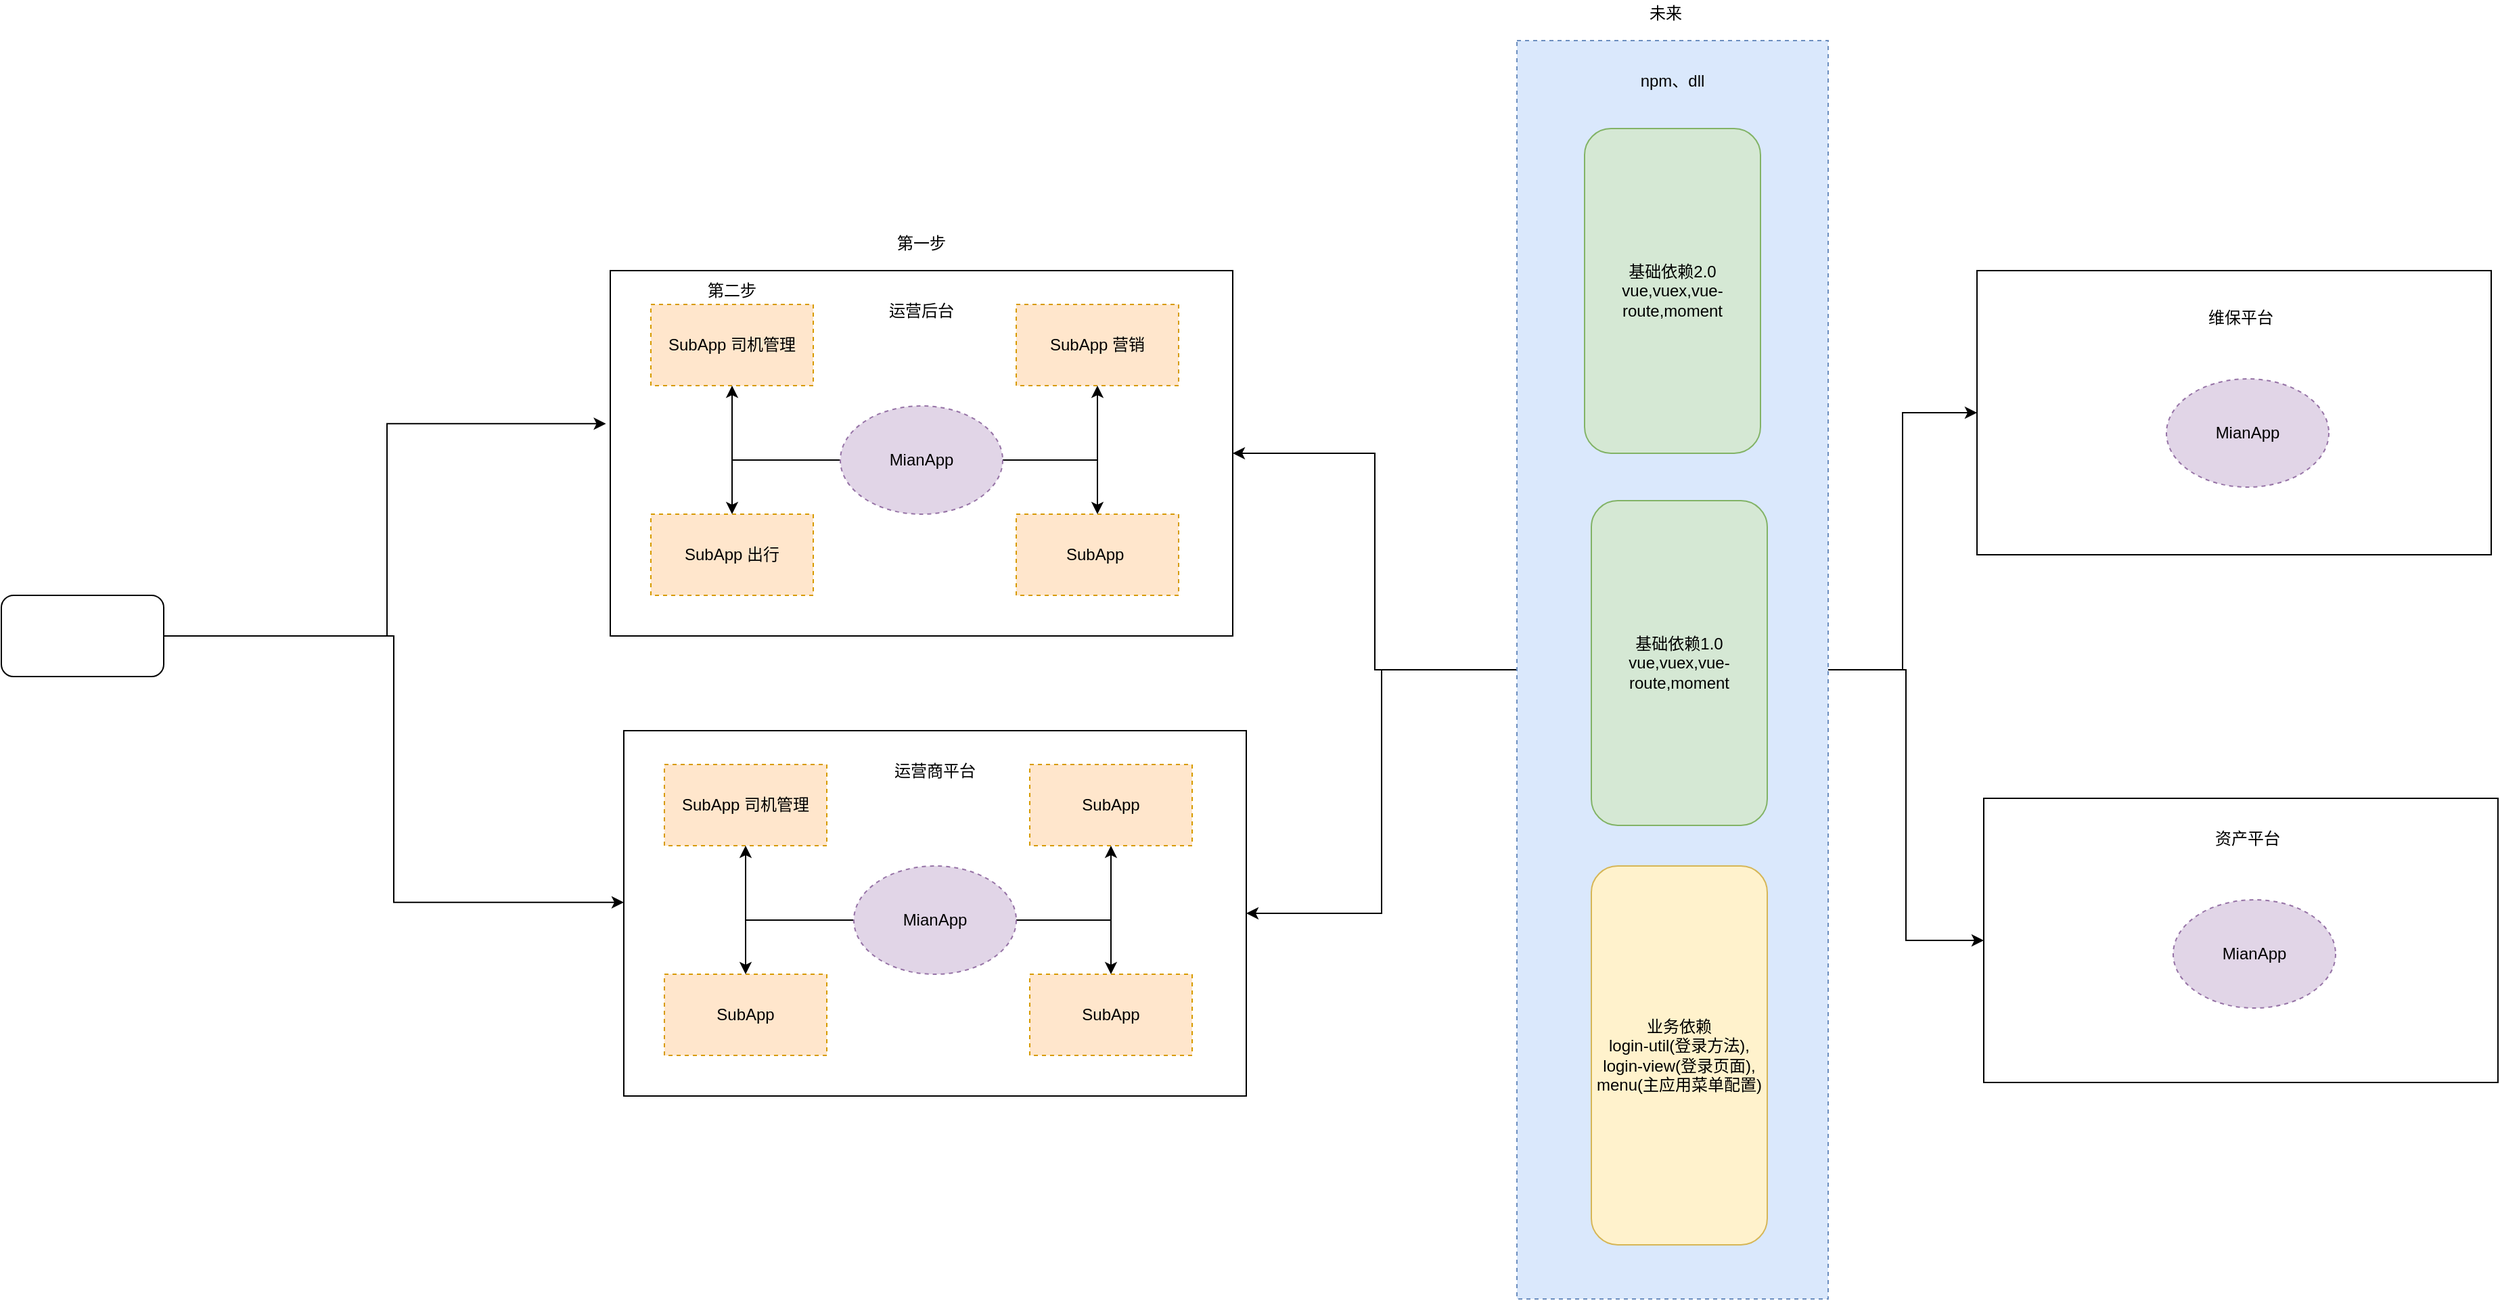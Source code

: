 <mxfile version="14.4.2" type="github">
  <diagram id="oVQuuiq1E-Ry_h9An2Pa" name="第 1 页">
    <mxGraphModel dx="2243" dy="762" grid="1" gridSize="10" guides="1" tooltips="1" connect="1" arrows="1" fold="1" page="1" pageScale="1" pageWidth="827" pageHeight="1169" math="0" shadow="0">
      <root>
        <mxCell id="0" />
        <mxCell id="1" parent="0" />
        <mxCell id="myJG3aS-q8uGBaLZNTOv-22" style="edgeStyle=orthogonalEdgeStyle;rounded=0;orthogonalLoop=1;jettySize=auto;html=1;" edge="1" parent="1" source="myJG3aS-q8uGBaLZNTOv-21" target="myJG3aS-q8uGBaLZNTOv-4">
          <mxGeometry relative="1" as="geometry" />
        </mxCell>
        <mxCell id="myJG3aS-q8uGBaLZNTOv-35" style="edgeStyle=orthogonalEdgeStyle;rounded=0;orthogonalLoop=1;jettySize=auto;html=1;entryX=1;entryY=0.5;entryDx=0;entryDy=0;" edge="1" parent="1" source="myJG3aS-q8uGBaLZNTOv-21" target="myJG3aS-q8uGBaLZNTOv-24">
          <mxGeometry relative="1" as="geometry" />
        </mxCell>
        <mxCell id="myJG3aS-q8uGBaLZNTOv-51" style="edgeStyle=orthogonalEdgeStyle;rounded=0;orthogonalLoop=1;jettySize=auto;html=1;" edge="1" parent="1" source="myJG3aS-q8uGBaLZNTOv-21" target="myJG3aS-q8uGBaLZNTOv-42">
          <mxGeometry relative="1" as="geometry" />
        </mxCell>
        <mxCell id="myJG3aS-q8uGBaLZNTOv-52" style="edgeStyle=orthogonalEdgeStyle;rounded=0;orthogonalLoop=1;jettySize=auto;html=1;" edge="1" parent="1" source="myJG3aS-q8uGBaLZNTOv-21" target="myJG3aS-q8uGBaLZNTOv-46">
          <mxGeometry relative="1" as="geometry" />
        </mxCell>
        <mxCell id="myJG3aS-q8uGBaLZNTOv-21" value="" style="rounded=0;whiteSpace=wrap;html=1;dashed=1;fillColor=#dae8fc;strokeColor=#6c8ebf;" vertex="1" parent="1">
          <mxGeometry x="470" y="60" width="230" height="930" as="geometry" />
        </mxCell>
        <mxCell id="myJG3aS-q8uGBaLZNTOv-1" value="基础依赖1.0&lt;br&gt;vue,vuex,vue-route,moment" style="rounded=1;whiteSpace=wrap;html=1;fillColor=#d5e8d4;strokeColor=#82b366;" vertex="1" parent="1">
          <mxGeometry x="525" y="400" width="130" height="240" as="geometry" />
        </mxCell>
        <mxCell id="myJG3aS-q8uGBaLZNTOv-2" value="业务依赖&lt;br&gt;login-util(登录方法), login-view(登录页面), menu(主应用菜单配置)" style="rounded=1;whiteSpace=wrap;html=1;fillColor=#fff2cc;strokeColor=#d6b656;" vertex="1" parent="1">
          <mxGeometry x="525" y="670" width="130" height="280" as="geometry" />
        </mxCell>
        <mxCell id="myJG3aS-q8uGBaLZNTOv-4" value="" style="rounded=1;whiteSpace=wrap;html=1;arcSize=0;" vertex="1" parent="1">
          <mxGeometry x="-200" y="230" width="460" height="270" as="geometry" />
        </mxCell>
        <mxCell id="myJG3aS-q8uGBaLZNTOv-5" value="SubApp 司机管理" style="rounded=0;whiteSpace=wrap;html=1;dashed=1;fillColor=#ffe6cc;strokeColor=#d79b00;" vertex="1" parent="1">
          <mxGeometry x="-170" y="255" width="120" height="60" as="geometry" />
        </mxCell>
        <mxCell id="myJG3aS-q8uGBaLZNTOv-6" value="SubApp 营销" style="rounded=0;whiteSpace=wrap;html=1;dashed=1;fillColor=#ffe6cc;strokeColor=#d79b00;" vertex="1" parent="1">
          <mxGeometry x="100" y="255" width="120" height="60" as="geometry" />
        </mxCell>
        <mxCell id="myJG3aS-q8uGBaLZNTOv-7" value="SubApp 出行" style="rounded=0;whiteSpace=wrap;html=1;dashed=1;fillColor=#ffe6cc;strokeColor=#d79b00;" vertex="1" parent="1">
          <mxGeometry x="-170" y="410" width="120" height="60" as="geometry" />
        </mxCell>
        <mxCell id="myJG3aS-q8uGBaLZNTOv-8" value="SubApp&amp;nbsp;" style="rounded=0;whiteSpace=wrap;html=1;dashed=1;fillColor=#ffe6cc;strokeColor=#d79b00;" vertex="1" parent="1">
          <mxGeometry x="100" y="410" width="120" height="60" as="geometry" />
        </mxCell>
        <mxCell id="myJG3aS-q8uGBaLZNTOv-17" style="edgeStyle=orthogonalEdgeStyle;rounded=0;orthogonalLoop=1;jettySize=auto;html=1;" edge="1" parent="1" source="myJG3aS-q8uGBaLZNTOv-16" target="myJG3aS-q8uGBaLZNTOv-6">
          <mxGeometry relative="1" as="geometry" />
        </mxCell>
        <mxCell id="myJG3aS-q8uGBaLZNTOv-18" style="edgeStyle=orthogonalEdgeStyle;rounded=0;orthogonalLoop=1;jettySize=auto;html=1;" edge="1" parent="1" source="myJG3aS-q8uGBaLZNTOv-16" target="myJG3aS-q8uGBaLZNTOv-5">
          <mxGeometry relative="1" as="geometry" />
        </mxCell>
        <mxCell id="myJG3aS-q8uGBaLZNTOv-19" style="edgeStyle=orthogonalEdgeStyle;rounded=0;orthogonalLoop=1;jettySize=auto;html=1;entryX=0.5;entryY=0;entryDx=0;entryDy=0;" edge="1" parent="1" source="myJG3aS-q8uGBaLZNTOv-16" target="myJG3aS-q8uGBaLZNTOv-8">
          <mxGeometry relative="1" as="geometry" />
        </mxCell>
        <mxCell id="myJG3aS-q8uGBaLZNTOv-20" style="edgeStyle=orthogonalEdgeStyle;rounded=0;orthogonalLoop=1;jettySize=auto;html=1;entryX=0.5;entryY=0;entryDx=0;entryDy=0;" edge="1" parent="1" source="myJG3aS-q8uGBaLZNTOv-16" target="myJG3aS-q8uGBaLZNTOv-7">
          <mxGeometry relative="1" as="geometry" />
        </mxCell>
        <mxCell id="myJG3aS-q8uGBaLZNTOv-16" value="MianApp" style="ellipse;whiteSpace=wrap;html=1;dashed=1;fillColor=#e1d5e7;strokeColor=#9673a6;" vertex="1" parent="1">
          <mxGeometry x="-30" y="330" width="120" height="80" as="geometry" />
        </mxCell>
        <mxCell id="myJG3aS-q8uGBaLZNTOv-23" value="运营后台" style="text;html=1;strokeColor=none;fillColor=none;align=center;verticalAlign=middle;whiteSpace=wrap;rounded=0;dashed=1;" vertex="1" parent="1">
          <mxGeometry x="-10" y="250" width="80" height="20" as="geometry" />
        </mxCell>
        <mxCell id="myJG3aS-q8uGBaLZNTOv-24" value="" style="rounded=1;whiteSpace=wrap;html=1;arcSize=0;" vertex="1" parent="1">
          <mxGeometry x="-190" y="570" width="460" height="270" as="geometry" />
        </mxCell>
        <mxCell id="myJG3aS-q8uGBaLZNTOv-25" value="SubApp 司机管理" style="rounded=0;whiteSpace=wrap;html=1;dashed=1;fillColor=#ffe6cc;strokeColor=#d79b00;" vertex="1" parent="1">
          <mxGeometry x="-160" y="595" width="120" height="60" as="geometry" />
        </mxCell>
        <mxCell id="myJG3aS-q8uGBaLZNTOv-26" value="SubApp" style="rounded=0;whiteSpace=wrap;html=1;dashed=1;fillColor=#ffe6cc;strokeColor=#d79b00;" vertex="1" parent="1">
          <mxGeometry x="110" y="595" width="120" height="60" as="geometry" />
        </mxCell>
        <mxCell id="myJG3aS-q8uGBaLZNTOv-27" value="SubApp" style="rounded=0;whiteSpace=wrap;html=1;dashed=1;fillColor=#ffe6cc;strokeColor=#d79b00;" vertex="1" parent="1">
          <mxGeometry x="-160" y="750" width="120" height="60" as="geometry" />
        </mxCell>
        <mxCell id="myJG3aS-q8uGBaLZNTOv-28" value="SubApp" style="rounded=0;whiteSpace=wrap;html=1;dashed=1;fillColor=#ffe6cc;strokeColor=#d79b00;" vertex="1" parent="1">
          <mxGeometry x="110" y="750" width="120" height="60" as="geometry" />
        </mxCell>
        <mxCell id="myJG3aS-q8uGBaLZNTOv-29" style="edgeStyle=orthogonalEdgeStyle;rounded=0;orthogonalLoop=1;jettySize=auto;html=1;" edge="1" parent="1" source="myJG3aS-q8uGBaLZNTOv-33" target="myJG3aS-q8uGBaLZNTOv-26">
          <mxGeometry relative="1" as="geometry" />
        </mxCell>
        <mxCell id="myJG3aS-q8uGBaLZNTOv-30" style="edgeStyle=orthogonalEdgeStyle;rounded=0;orthogonalLoop=1;jettySize=auto;html=1;" edge="1" parent="1" source="myJG3aS-q8uGBaLZNTOv-33" target="myJG3aS-q8uGBaLZNTOv-25">
          <mxGeometry relative="1" as="geometry" />
        </mxCell>
        <mxCell id="myJG3aS-q8uGBaLZNTOv-31" style="edgeStyle=orthogonalEdgeStyle;rounded=0;orthogonalLoop=1;jettySize=auto;html=1;entryX=0.5;entryY=0;entryDx=0;entryDy=0;" edge="1" parent="1" source="myJG3aS-q8uGBaLZNTOv-33" target="myJG3aS-q8uGBaLZNTOv-28">
          <mxGeometry relative="1" as="geometry" />
        </mxCell>
        <mxCell id="myJG3aS-q8uGBaLZNTOv-32" style="edgeStyle=orthogonalEdgeStyle;rounded=0;orthogonalLoop=1;jettySize=auto;html=1;entryX=0.5;entryY=0;entryDx=0;entryDy=0;" edge="1" parent="1" source="myJG3aS-q8uGBaLZNTOv-33" target="myJG3aS-q8uGBaLZNTOv-27">
          <mxGeometry relative="1" as="geometry" />
        </mxCell>
        <mxCell id="myJG3aS-q8uGBaLZNTOv-33" value="MianApp" style="ellipse;whiteSpace=wrap;html=1;dashed=1;fillColor=#e1d5e7;strokeColor=#9673a6;" vertex="1" parent="1">
          <mxGeometry x="-20" y="670" width="120" height="80" as="geometry" />
        </mxCell>
        <mxCell id="myJG3aS-q8uGBaLZNTOv-34" value="运营商平台" style="text;html=1;strokeColor=none;fillColor=none;align=center;verticalAlign=middle;whiteSpace=wrap;rounded=0;dashed=1;" vertex="1" parent="1">
          <mxGeometry y="590" width="80" height="20" as="geometry" />
        </mxCell>
        <mxCell id="myJG3aS-q8uGBaLZNTOv-37" style="edgeStyle=orthogonalEdgeStyle;rounded=0;orthogonalLoop=1;jettySize=auto;html=1;entryX=-0.007;entryY=0.419;entryDx=0;entryDy=0;entryPerimeter=0;" edge="1" parent="1" source="myJG3aS-q8uGBaLZNTOv-36" target="myJG3aS-q8uGBaLZNTOv-4">
          <mxGeometry relative="1" as="geometry" />
        </mxCell>
        <mxCell id="myJG3aS-q8uGBaLZNTOv-38" style="edgeStyle=orthogonalEdgeStyle;rounded=0;orthogonalLoop=1;jettySize=auto;html=1;entryX=0;entryY=0.47;entryDx=0;entryDy=0;entryPerimeter=0;" edge="1" parent="1" source="myJG3aS-q8uGBaLZNTOv-36" target="myJG3aS-q8uGBaLZNTOv-24">
          <mxGeometry relative="1" as="geometry" />
        </mxCell>
        <mxCell id="myJG3aS-q8uGBaLZNTOv-36" value="" style="rounded=1;whiteSpace=wrap;html=1;" vertex="1" parent="1">
          <mxGeometry x="-650" y="470" width="120" height="60" as="geometry" />
        </mxCell>
        <mxCell id="myJG3aS-q8uGBaLZNTOv-42" value="" style="rounded=1;whiteSpace=wrap;html=1;arcSize=0;" vertex="1" parent="1">
          <mxGeometry x="810" y="230" width="380" height="210" as="geometry" />
        </mxCell>
        <mxCell id="myJG3aS-q8uGBaLZNTOv-43" value="MianApp" style="ellipse;whiteSpace=wrap;html=1;dashed=1;fillColor=#e1d5e7;strokeColor=#9673a6;" vertex="1" parent="1">
          <mxGeometry x="950" y="310" width="120" height="80" as="geometry" />
        </mxCell>
        <mxCell id="myJG3aS-q8uGBaLZNTOv-44" value="维保平台" style="text;html=1;strokeColor=none;fillColor=none;align=center;verticalAlign=middle;whiteSpace=wrap;rounded=0;dashed=1;" vertex="1" parent="1">
          <mxGeometry x="965" y="255" width="80" height="20" as="geometry" />
        </mxCell>
        <mxCell id="myJG3aS-q8uGBaLZNTOv-46" value="" style="rounded=1;whiteSpace=wrap;html=1;arcSize=0;" vertex="1" parent="1">
          <mxGeometry x="815" y="620" width="380" height="210" as="geometry" />
        </mxCell>
        <mxCell id="myJG3aS-q8uGBaLZNTOv-47" value="MianApp" style="ellipse;whiteSpace=wrap;html=1;dashed=1;fillColor=#e1d5e7;strokeColor=#9673a6;" vertex="1" parent="1">
          <mxGeometry x="955" y="695" width="120" height="80" as="geometry" />
        </mxCell>
        <mxCell id="myJG3aS-q8uGBaLZNTOv-48" value="资产平台" style="text;html=1;strokeColor=none;fillColor=none;align=center;verticalAlign=middle;whiteSpace=wrap;rounded=0;dashed=1;" vertex="1" parent="1">
          <mxGeometry x="970" y="640" width="80" height="20" as="geometry" />
        </mxCell>
        <mxCell id="myJG3aS-q8uGBaLZNTOv-53" value="基础依赖2.0&lt;br&gt;vue,vuex,vue-route,moment" style="rounded=1;whiteSpace=wrap;html=1;fillColor=#d5e8d4;strokeColor=#82b366;" vertex="1" parent="1">
          <mxGeometry x="520" y="125" width="130" height="240" as="geometry" />
        </mxCell>
        <mxCell id="myJG3aS-q8uGBaLZNTOv-55" value="npm、dll" style="text;html=1;strokeColor=none;fillColor=none;align=center;verticalAlign=middle;whiteSpace=wrap;rounded=0;" vertex="1" parent="1">
          <mxGeometry x="545" y="80" width="80" height="20" as="geometry" />
        </mxCell>
        <mxCell id="myJG3aS-q8uGBaLZNTOv-57" value="第一步" style="text;html=1;strokeColor=none;fillColor=none;align=center;verticalAlign=middle;whiteSpace=wrap;rounded=0;" vertex="1" parent="1">
          <mxGeometry x="10" y="200" width="40" height="20" as="geometry" />
        </mxCell>
        <mxCell id="myJG3aS-q8uGBaLZNTOv-60" value="未来" style="text;html=1;strokeColor=none;fillColor=none;align=center;verticalAlign=middle;whiteSpace=wrap;rounded=0;" vertex="1" parent="1">
          <mxGeometry x="560" y="30" width="40" height="20" as="geometry" />
        </mxCell>
        <mxCell id="myJG3aS-q8uGBaLZNTOv-61" value="第二步" style="text;html=1;strokeColor=none;fillColor=none;align=center;verticalAlign=middle;whiteSpace=wrap;rounded=0;" vertex="1" parent="1">
          <mxGeometry x="-130" y="235" width="40" height="20" as="geometry" />
        </mxCell>
      </root>
    </mxGraphModel>
  </diagram>
</mxfile>
